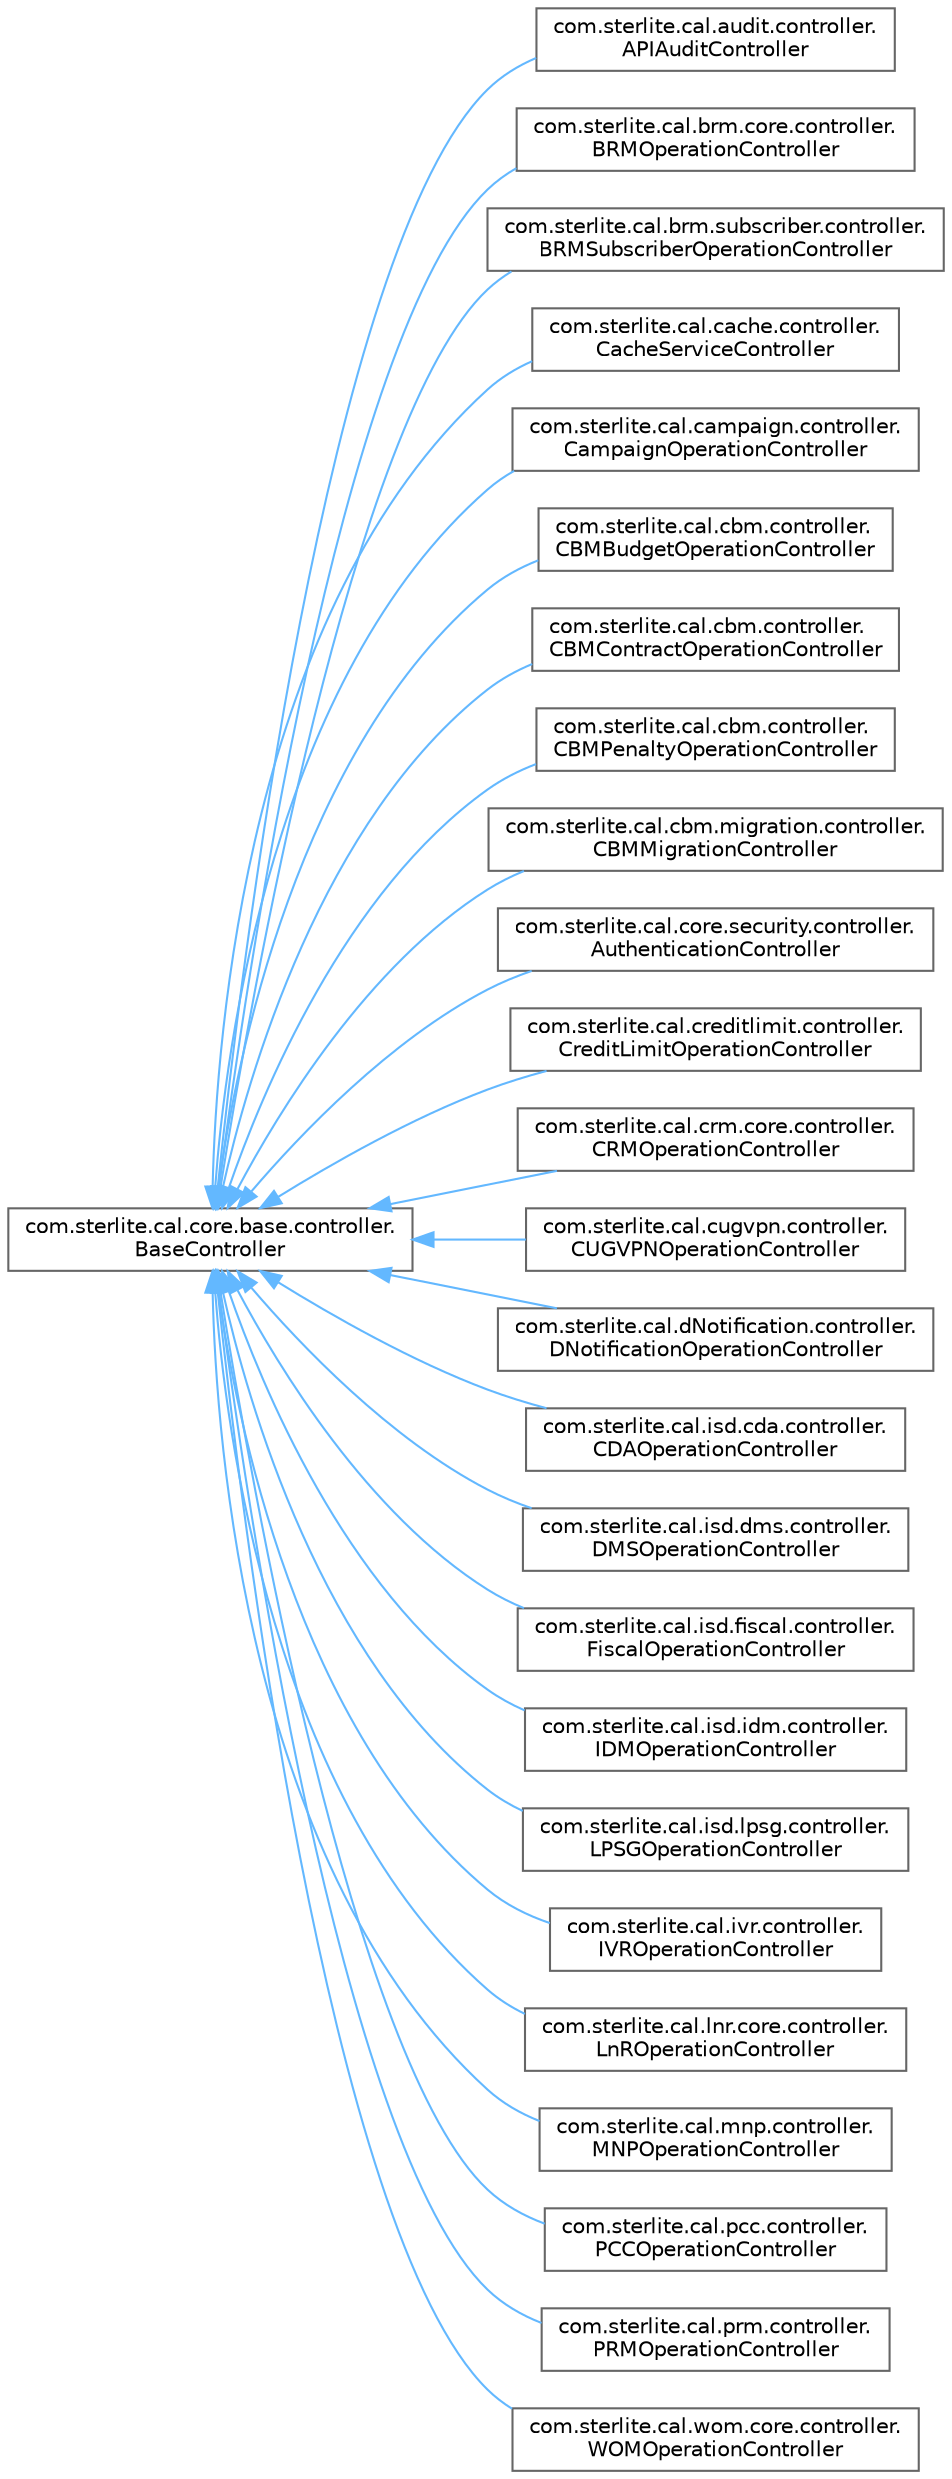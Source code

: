 digraph "Graphical Class Hierarchy"
{
 // LATEX_PDF_SIZE
  bgcolor="transparent";
  edge [fontname=Helvetica,fontsize=10,labelfontname=Helvetica,labelfontsize=10];
  node [fontname=Helvetica,fontsize=10,shape=box,height=0.2,width=0.4];
  rankdir="LR";
  Node0 [id="Node000000",label="com.sterlite.cal.core.base.controller.\lBaseController",height=0.2,width=0.4,color="grey40", fillcolor="white", style="filled",URL="$classcom_1_1sterlite_1_1cal_1_1core_1_1base_1_1controller_1_1_base_controller.html",tooltip=" "];
  Node0 -> Node1 [id="edge35_Node000000_Node000001",dir="back",color="steelblue1",style="solid",tooltip=" "];
  Node1 [id="Node000001",label="com.sterlite.cal.audit.controller.\lAPIAuditController",height=0.2,width=0.4,color="grey40", fillcolor="white", style="filled",URL="$classcom_1_1sterlite_1_1cal_1_1audit_1_1controller_1_1_a_p_i_audit_controller.html",tooltip=" "];
  Node0 -> Node2 [id="edge36_Node000000_Node000002",dir="back",color="steelblue1",style="solid",tooltip=" "];
  Node2 [id="Node000002",label="com.sterlite.cal.brm.core.controller.\lBRMOperationController",height=0.2,width=0.4,color="grey40", fillcolor="white", style="filled",URL="$classcom_1_1sterlite_1_1cal_1_1brm_1_1core_1_1controller_1_1_b_r_m_operation_controller.html",tooltip=" "];
  Node0 -> Node3 [id="edge37_Node000000_Node000003",dir="back",color="steelblue1",style="solid",tooltip=" "];
  Node3 [id="Node000003",label="com.sterlite.cal.brm.subscriber.controller.\lBRMSubscriberOperationController",height=0.2,width=0.4,color="grey40", fillcolor="white", style="filled",URL="$classcom_1_1sterlite_1_1cal_1_1brm_1_1subscriber_1_1controller_1_1_b_r_m_subscriber_operation_controller.html",tooltip=" "];
  Node0 -> Node4 [id="edge38_Node000000_Node000004",dir="back",color="steelblue1",style="solid",tooltip=" "];
  Node4 [id="Node000004",label="com.sterlite.cal.cache.controller.\lCacheServiceController",height=0.2,width=0.4,color="grey40", fillcolor="white", style="filled",URL="$classcom_1_1sterlite_1_1cal_1_1cache_1_1controller_1_1_cache_service_controller.html",tooltip=" "];
  Node0 -> Node5 [id="edge39_Node000000_Node000005",dir="back",color="steelblue1",style="solid",tooltip=" "];
  Node5 [id="Node000005",label="com.sterlite.cal.campaign.controller.\lCampaignOperationController",height=0.2,width=0.4,color="grey40", fillcolor="white", style="filled",URL="$classcom_1_1sterlite_1_1cal_1_1campaign_1_1controller_1_1_campaign_operation_controller.html",tooltip=" "];
  Node0 -> Node6 [id="edge40_Node000000_Node000006",dir="back",color="steelblue1",style="solid",tooltip=" "];
  Node6 [id="Node000006",label="com.sterlite.cal.cbm.controller.\lCBMBudgetOperationController",height=0.2,width=0.4,color="grey40", fillcolor="white", style="filled",URL="$classcom_1_1sterlite_1_1cal_1_1cbm_1_1controller_1_1_c_b_m_budget_operation_controller.html",tooltip=" "];
  Node0 -> Node7 [id="edge41_Node000000_Node000007",dir="back",color="steelblue1",style="solid",tooltip=" "];
  Node7 [id="Node000007",label="com.sterlite.cal.cbm.controller.\lCBMContractOperationController",height=0.2,width=0.4,color="grey40", fillcolor="white", style="filled",URL="$classcom_1_1sterlite_1_1cal_1_1cbm_1_1controller_1_1_c_b_m_contract_operation_controller.html",tooltip=" "];
  Node0 -> Node8 [id="edge42_Node000000_Node000008",dir="back",color="steelblue1",style="solid",tooltip=" "];
  Node8 [id="Node000008",label="com.sterlite.cal.cbm.controller.\lCBMPenaltyOperationController",height=0.2,width=0.4,color="grey40", fillcolor="white", style="filled",URL="$classcom_1_1sterlite_1_1cal_1_1cbm_1_1controller_1_1_c_b_m_penalty_operation_controller.html",tooltip=" "];
  Node0 -> Node9 [id="edge43_Node000000_Node000009",dir="back",color="steelblue1",style="solid",tooltip=" "];
  Node9 [id="Node000009",label="com.sterlite.cal.cbm.migration.controller.\lCBMMigrationController",height=0.2,width=0.4,color="grey40", fillcolor="white", style="filled",URL="$classcom_1_1sterlite_1_1cal_1_1cbm_1_1migration_1_1controller_1_1_c_b_m_migration_controller.html",tooltip=" "];
  Node0 -> Node10 [id="edge44_Node000000_Node000010",dir="back",color="steelblue1",style="solid",tooltip=" "];
  Node10 [id="Node000010",label="com.sterlite.cal.core.security.controller.\lAuthenticationController",height=0.2,width=0.4,color="grey40", fillcolor="white", style="filled",URL="$classcom_1_1sterlite_1_1cal_1_1core_1_1security_1_1controller_1_1_authentication_controller.html",tooltip=" "];
  Node0 -> Node11 [id="edge45_Node000000_Node000011",dir="back",color="steelblue1",style="solid",tooltip=" "];
  Node11 [id="Node000011",label="com.sterlite.cal.creditlimit.controller.\lCreditLimitOperationController",height=0.2,width=0.4,color="grey40", fillcolor="white", style="filled",URL="$classcom_1_1sterlite_1_1cal_1_1creditlimit_1_1controller_1_1_credit_limit_operation_controller.html",tooltip=" "];
  Node0 -> Node12 [id="edge46_Node000000_Node000012",dir="back",color="steelblue1",style="solid",tooltip=" "];
  Node12 [id="Node000012",label="com.sterlite.cal.crm.core.controller.\lCRMOperationController",height=0.2,width=0.4,color="grey40", fillcolor="white", style="filled",URL="$classcom_1_1sterlite_1_1cal_1_1crm_1_1core_1_1controller_1_1_c_r_m_operation_controller.html",tooltip=" "];
  Node0 -> Node13 [id="edge47_Node000000_Node000013",dir="back",color="steelblue1",style="solid",tooltip=" "];
  Node13 [id="Node000013",label="com.sterlite.cal.cugvpn.controller.\lCUGVPNOperationController",height=0.2,width=0.4,color="grey40", fillcolor="white", style="filled",URL="$classcom_1_1sterlite_1_1cal_1_1cugvpn_1_1controller_1_1_c_u_g_v_p_n_operation_controller.html",tooltip=" "];
  Node0 -> Node14 [id="edge48_Node000000_Node000014",dir="back",color="steelblue1",style="solid",tooltip=" "];
  Node14 [id="Node000014",label="com.sterlite.cal.dNotification.controller.\lDNotificationOperationController",height=0.2,width=0.4,color="grey40", fillcolor="white", style="filled",URL="$classcom_1_1sterlite_1_1cal_1_1d_notification_1_1controller_1_1_d_notification_operation_controller.html",tooltip=" "];
  Node0 -> Node15 [id="edge49_Node000000_Node000015",dir="back",color="steelblue1",style="solid",tooltip=" "];
  Node15 [id="Node000015",label="com.sterlite.cal.isd.cda.controller.\lCDAOperationController",height=0.2,width=0.4,color="grey40", fillcolor="white", style="filled",URL="$classcom_1_1sterlite_1_1cal_1_1isd_1_1cda_1_1controller_1_1_c_d_a_operation_controller.html",tooltip=" "];
  Node0 -> Node16 [id="edge50_Node000000_Node000016",dir="back",color="steelblue1",style="solid",tooltip=" "];
  Node16 [id="Node000016",label="com.sterlite.cal.isd.dms.controller.\lDMSOperationController",height=0.2,width=0.4,color="grey40", fillcolor="white", style="filled",URL="$classcom_1_1sterlite_1_1cal_1_1isd_1_1dms_1_1controller_1_1_d_m_s_operation_controller.html",tooltip=" "];
  Node0 -> Node17 [id="edge51_Node000000_Node000017",dir="back",color="steelblue1",style="solid",tooltip=" "];
  Node17 [id="Node000017",label="com.sterlite.cal.isd.fiscal.controller.\lFiscalOperationController",height=0.2,width=0.4,color="grey40", fillcolor="white", style="filled",URL="$classcom_1_1sterlite_1_1cal_1_1isd_1_1fiscal_1_1controller_1_1_fiscal_operation_controller.html",tooltip=" "];
  Node0 -> Node18 [id="edge52_Node000000_Node000018",dir="back",color="steelblue1",style="solid",tooltip=" "];
  Node18 [id="Node000018",label="com.sterlite.cal.isd.idm.controller.\lIDMOperationController",height=0.2,width=0.4,color="grey40", fillcolor="white", style="filled",URL="$classcom_1_1sterlite_1_1cal_1_1isd_1_1idm_1_1controller_1_1_i_d_m_operation_controller.html",tooltip=" "];
  Node0 -> Node19 [id="edge53_Node000000_Node000019",dir="back",color="steelblue1",style="solid",tooltip=" "];
  Node19 [id="Node000019",label="com.sterlite.cal.isd.lpsg.controller.\lLPSGOperationController",height=0.2,width=0.4,color="grey40", fillcolor="white", style="filled",URL="$classcom_1_1sterlite_1_1cal_1_1isd_1_1lpsg_1_1controller_1_1_l_p_s_g_operation_controller.html",tooltip=" "];
  Node0 -> Node20 [id="edge54_Node000000_Node000020",dir="back",color="steelblue1",style="solid",tooltip=" "];
  Node20 [id="Node000020",label="com.sterlite.cal.ivr.controller.\lIVROperationController",height=0.2,width=0.4,color="grey40", fillcolor="white", style="filled",URL="$classcom_1_1sterlite_1_1cal_1_1ivr_1_1controller_1_1_i_v_r_operation_controller.html",tooltip=" "];
  Node0 -> Node21 [id="edge55_Node000000_Node000021",dir="back",color="steelblue1",style="solid",tooltip=" "];
  Node21 [id="Node000021",label="com.sterlite.cal.lnr.core.controller.\lLnROperationController",height=0.2,width=0.4,color="grey40", fillcolor="white", style="filled",URL="$classcom_1_1sterlite_1_1cal_1_1lnr_1_1core_1_1controller_1_1_ln_r_operation_controller.html",tooltip=" "];
  Node0 -> Node22 [id="edge56_Node000000_Node000022",dir="back",color="steelblue1",style="solid",tooltip=" "];
  Node22 [id="Node000022",label="com.sterlite.cal.mnp.controller.\lMNPOperationController",height=0.2,width=0.4,color="grey40", fillcolor="white", style="filled",URL="$classcom_1_1sterlite_1_1cal_1_1mnp_1_1controller_1_1_m_n_p_operation_controller.html",tooltip=" "];
  Node0 -> Node23 [id="edge57_Node000000_Node000023",dir="back",color="steelblue1",style="solid",tooltip=" "];
  Node23 [id="Node000023",label="com.sterlite.cal.pcc.controller.\lPCCOperationController",height=0.2,width=0.4,color="grey40", fillcolor="white", style="filled",URL="$classcom_1_1sterlite_1_1cal_1_1pcc_1_1controller_1_1_p_c_c_operation_controller.html",tooltip=" "];
  Node0 -> Node24 [id="edge58_Node000000_Node000024",dir="back",color="steelblue1",style="solid",tooltip=" "];
  Node24 [id="Node000024",label="com.sterlite.cal.prm.controller.\lPRMOperationController",height=0.2,width=0.4,color="grey40", fillcolor="white", style="filled",URL="$classcom_1_1sterlite_1_1cal_1_1prm_1_1controller_1_1_p_r_m_operation_controller.html",tooltip=" "];
  Node0 -> Node25 [id="edge59_Node000000_Node000025",dir="back",color="steelblue1",style="solid",tooltip=" "];
  Node25 [id="Node000025",label="com.sterlite.cal.wom.core.controller.\lWOMOperationController",height=0.2,width=0.4,color="grey40", fillcolor="white", style="filled",URL="$classcom_1_1sterlite_1_1cal_1_1wom_1_1core_1_1controller_1_1_w_o_m_operation_controller.html",tooltip=" "];
}
